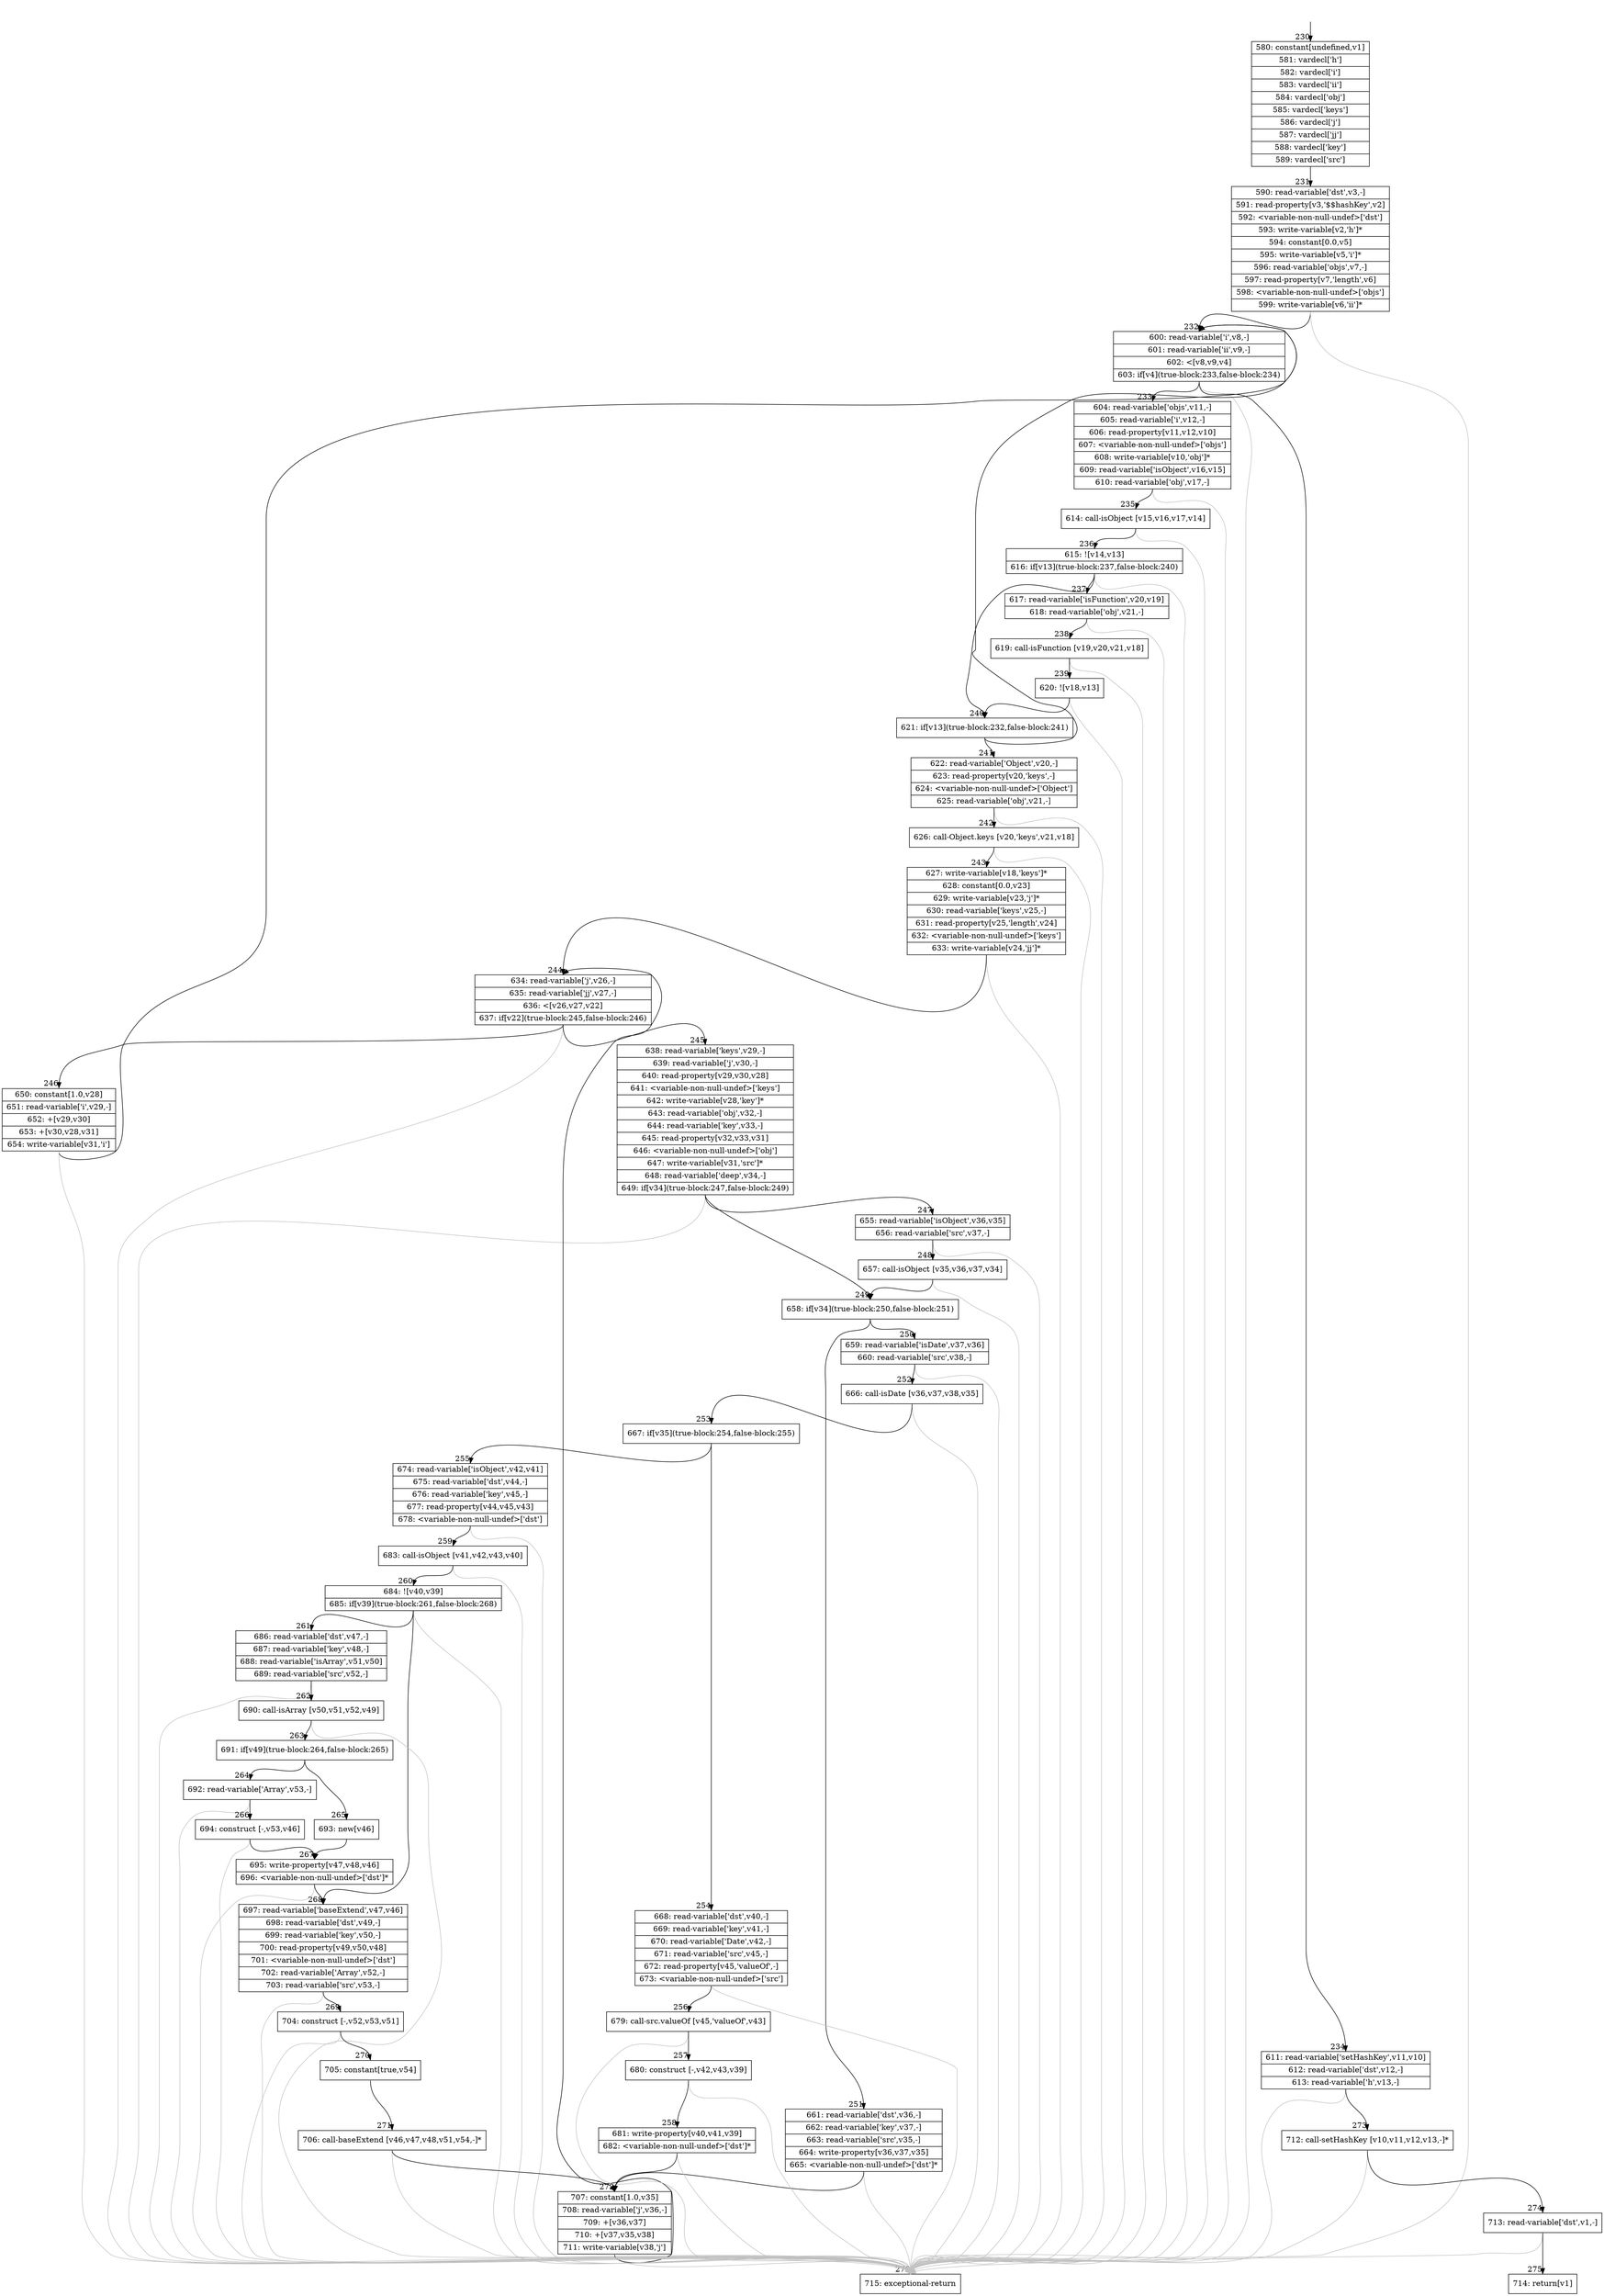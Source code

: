 digraph {
rankdir="TD"
BB_entry18[shape=none,label=""];
BB_entry18 -> BB230 [tailport=s, headport=n, headlabel="    230"]
BB230 [shape=record label="{580: constant[undefined,v1]|581: vardecl['h']|582: vardecl['i']|583: vardecl['ii']|584: vardecl['obj']|585: vardecl['keys']|586: vardecl['j']|587: vardecl['jj']|588: vardecl['key']|589: vardecl['src']}" ] 
BB230 -> BB231 [tailport=s, headport=n, headlabel="      231"]
BB231 [shape=record label="{590: read-variable['dst',v3,-]|591: read-property[v3,'$$hashKey',v2]|592: \<variable-non-null-undef\>['dst']|593: write-variable[v2,'h']*|594: constant[0.0,v5]|595: write-variable[v5,'i']*|596: read-variable['objs',v7,-]|597: read-property[v7,'length',v6]|598: \<variable-non-null-undef\>['objs']|599: write-variable[v6,'ii']*}" ] 
BB231 -> BB232 [tailport=s, headport=n, headlabel="      232"]
BB231 -> BB276 [tailport=s, headport=n, color=gray, headlabel="      276"]
BB232 [shape=record label="{600: read-variable['i',v8,-]|601: read-variable['ii',v9,-]|602: \<[v8,v9,v4]|603: if[v4](true-block:233,false-block:234)}" ] 
BB232 -> BB233 [tailport=s, headport=n, headlabel="      233"]
BB232 -> BB234 [tailport=s, headport=n, headlabel="      234"]
BB232 -> BB276 [tailport=s, headport=n, color=gray]
BB233 [shape=record label="{604: read-variable['objs',v11,-]|605: read-variable['i',v12,-]|606: read-property[v11,v12,v10]|607: \<variable-non-null-undef\>['objs']|608: write-variable[v10,'obj']*|609: read-variable['isObject',v16,v15]|610: read-variable['obj',v17,-]}" ] 
BB233 -> BB235 [tailport=s, headport=n, headlabel="      235"]
BB233 -> BB276 [tailport=s, headport=n, color=gray]
BB234 [shape=record label="{611: read-variable['setHashKey',v11,v10]|612: read-variable['dst',v12,-]|613: read-variable['h',v13,-]}" ] 
BB234 -> BB273 [tailport=s, headport=n, headlabel="      273"]
BB234 -> BB276 [tailport=s, headport=n, color=gray]
BB235 [shape=record label="{614: call-isObject [v15,v16,v17,v14]}" ] 
BB235 -> BB236 [tailport=s, headport=n, headlabel="      236"]
BB235 -> BB276 [tailport=s, headport=n, color=gray]
BB236 [shape=record label="{615: ![v14,v13]|616: if[v13](true-block:237,false-block:240)}" ] 
BB236 -> BB240 [tailport=s, headport=n, headlabel="      240"]
BB236 -> BB237 [tailport=s, headport=n, headlabel="      237"]
BB236 -> BB276 [tailport=s, headport=n, color=gray]
BB237 [shape=record label="{617: read-variable['isFunction',v20,v19]|618: read-variable['obj',v21,-]}" ] 
BB237 -> BB238 [tailport=s, headport=n, headlabel="      238"]
BB237 -> BB276 [tailport=s, headport=n, color=gray]
BB238 [shape=record label="{619: call-isFunction [v19,v20,v21,v18]}" ] 
BB238 -> BB239 [tailport=s, headport=n, headlabel="      239"]
BB238 -> BB276 [tailport=s, headport=n, color=gray]
BB239 [shape=record label="{620: ![v18,v13]}" ] 
BB239 -> BB240 [tailport=s, headport=n]
BB239 -> BB276 [tailport=s, headport=n, color=gray]
BB240 [shape=record label="{621: if[v13](true-block:232,false-block:241)}" ] 
BB240 -> BB232 [tailport=s, headport=n]
BB240 -> BB241 [tailport=s, headport=n, headlabel="      241"]
BB241 [shape=record label="{622: read-variable['Object',v20,-]|623: read-property[v20,'keys',-]|624: \<variable-non-null-undef\>['Object']|625: read-variable['obj',v21,-]}" ] 
BB241 -> BB242 [tailport=s, headport=n, headlabel="      242"]
BB241 -> BB276 [tailport=s, headport=n, color=gray]
BB242 [shape=record label="{626: call-Object.keys [v20,'keys',v21,v18]}" ] 
BB242 -> BB243 [tailport=s, headport=n, headlabel="      243"]
BB242 -> BB276 [tailport=s, headport=n, color=gray]
BB243 [shape=record label="{627: write-variable[v18,'keys']*|628: constant[0.0,v23]|629: write-variable[v23,'j']*|630: read-variable['keys',v25,-]|631: read-property[v25,'length',v24]|632: \<variable-non-null-undef\>['keys']|633: write-variable[v24,'jj']*}" ] 
BB243 -> BB244 [tailport=s, headport=n, headlabel="      244"]
BB243 -> BB276 [tailport=s, headport=n, color=gray]
BB244 [shape=record label="{634: read-variable['j',v26,-]|635: read-variable['jj',v27,-]|636: \<[v26,v27,v22]|637: if[v22](true-block:245,false-block:246)}" ] 
BB244 -> BB245 [tailport=s, headport=n, headlabel="      245"]
BB244 -> BB246 [tailport=s, headport=n, headlabel="      246"]
BB244 -> BB276 [tailport=s, headport=n, color=gray]
BB245 [shape=record label="{638: read-variable['keys',v29,-]|639: read-variable['j',v30,-]|640: read-property[v29,v30,v28]|641: \<variable-non-null-undef\>['keys']|642: write-variable[v28,'key']*|643: read-variable['obj',v32,-]|644: read-variable['key',v33,-]|645: read-property[v32,v33,v31]|646: \<variable-non-null-undef\>['obj']|647: write-variable[v31,'src']*|648: read-variable['deep',v34,-]|649: if[v34](true-block:247,false-block:249)}" ] 
BB245 -> BB249 [tailport=s, headport=n, headlabel="      249"]
BB245 -> BB247 [tailport=s, headport=n, headlabel="      247"]
BB245 -> BB276 [tailport=s, headport=n, color=gray]
BB246 [shape=record label="{650: constant[1.0,v28]|651: read-variable['i',v29,-]|652: +[v29,v30]|653: +[v30,v28,v31]|654: write-variable[v31,'i']}" ] 
BB246 -> BB232 [tailport=s, headport=n]
BB246 -> BB276 [tailport=s, headport=n, color=gray]
BB247 [shape=record label="{655: read-variable['isObject',v36,v35]|656: read-variable['src',v37,-]}" ] 
BB247 -> BB248 [tailport=s, headport=n, headlabel="      248"]
BB247 -> BB276 [tailport=s, headport=n, color=gray]
BB248 [shape=record label="{657: call-isObject [v35,v36,v37,v34]}" ] 
BB248 -> BB249 [tailport=s, headport=n]
BB248 -> BB276 [tailport=s, headport=n, color=gray]
BB249 [shape=record label="{658: if[v34](true-block:250,false-block:251)}" ] 
BB249 -> BB250 [tailport=s, headport=n, headlabel="      250"]
BB249 -> BB251 [tailport=s, headport=n, headlabel="      251"]
BB250 [shape=record label="{659: read-variable['isDate',v37,v36]|660: read-variable['src',v38,-]}" ] 
BB250 -> BB252 [tailport=s, headport=n, headlabel="      252"]
BB250 -> BB276 [tailport=s, headport=n, color=gray]
BB251 [shape=record label="{661: read-variable['dst',v36,-]|662: read-variable['key',v37,-]|663: read-variable['src',v35,-]|664: write-property[v36,v37,v35]|665: \<variable-non-null-undef\>['dst']*}" ] 
BB251 -> BB272 [tailport=s, headport=n, headlabel="      272"]
BB251 -> BB276 [tailport=s, headport=n, color=gray]
BB252 [shape=record label="{666: call-isDate [v36,v37,v38,v35]}" ] 
BB252 -> BB253 [tailport=s, headport=n, headlabel="      253"]
BB252 -> BB276 [tailport=s, headport=n, color=gray]
BB253 [shape=record label="{667: if[v35](true-block:254,false-block:255)}" ] 
BB253 -> BB254 [tailport=s, headport=n, headlabel="      254"]
BB253 -> BB255 [tailport=s, headport=n, headlabel="      255"]
BB254 [shape=record label="{668: read-variable['dst',v40,-]|669: read-variable['key',v41,-]|670: read-variable['Date',v42,-]|671: read-variable['src',v45,-]|672: read-property[v45,'valueOf',-]|673: \<variable-non-null-undef\>['src']}" ] 
BB254 -> BB256 [tailport=s, headport=n, headlabel="      256"]
BB254 -> BB276 [tailport=s, headport=n, color=gray]
BB255 [shape=record label="{674: read-variable['isObject',v42,v41]|675: read-variable['dst',v44,-]|676: read-variable['key',v45,-]|677: read-property[v44,v45,v43]|678: \<variable-non-null-undef\>['dst']}" ] 
BB255 -> BB259 [tailport=s, headport=n, headlabel="      259"]
BB255 -> BB276 [tailport=s, headport=n, color=gray]
BB256 [shape=record label="{679: call-src.valueOf [v45,'valueOf',v43]}" ] 
BB256 -> BB257 [tailport=s, headport=n, headlabel="      257"]
BB256 -> BB276 [tailport=s, headport=n, color=gray]
BB257 [shape=record label="{680: construct [-,v42,v43,v39]}" ] 
BB257 -> BB258 [tailport=s, headport=n, headlabel="      258"]
BB257 -> BB276 [tailport=s, headport=n, color=gray]
BB258 [shape=record label="{681: write-property[v40,v41,v39]|682: \<variable-non-null-undef\>['dst']*}" ] 
BB258 -> BB272 [tailport=s, headport=n]
BB258 -> BB276 [tailport=s, headport=n, color=gray]
BB259 [shape=record label="{683: call-isObject [v41,v42,v43,v40]}" ] 
BB259 -> BB260 [tailport=s, headport=n, headlabel="      260"]
BB259 -> BB276 [tailport=s, headport=n, color=gray]
BB260 [shape=record label="{684: ![v40,v39]|685: if[v39](true-block:261,false-block:268)}" ] 
BB260 -> BB261 [tailport=s, headport=n, headlabel="      261"]
BB260 -> BB268 [tailport=s, headport=n, headlabel="      268"]
BB260 -> BB276 [tailport=s, headport=n, color=gray]
BB261 [shape=record label="{686: read-variable['dst',v47,-]|687: read-variable['key',v48,-]|688: read-variable['isArray',v51,v50]|689: read-variable['src',v52,-]}" ] 
BB261 -> BB262 [tailport=s, headport=n, headlabel="      262"]
BB261 -> BB276 [tailport=s, headport=n, color=gray]
BB262 [shape=record label="{690: call-isArray [v50,v51,v52,v49]}" ] 
BB262 -> BB263 [tailport=s, headport=n, headlabel="      263"]
BB262 -> BB276 [tailport=s, headport=n, color=gray]
BB263 [shape=record label="{691: if[v49](true-block:264,false-block:265)}" ] 
BB263 -> BB264 [tailport=s, headport=n, headlabel="      264"]
BB263 -> BB265 [tailport=s, headport=n, headlabel="      265"]
BB264 [shape=record label="{692: read-variable['Array',v53,-]}" ] 
BB264 -> BB266 [tailport=s, headport=n, headlabel="      266"]
BB264 -> BB276 [tailport=s, headport=n, color=gray]
BB265 [shape=record label="{693: new[v46]}" ] 
BB265 -> BB267 [tailport=s, headport=n, headlabel="      267"]
BB266 [shape=record label="{694: construct [-,v53,v46]}" ] 
BB266 -> BB267 [tailport=s, headport=n]
BB266 -> BB276 [tailport=s, headport=n, color=gray]
BB267 [shape=record label="{695: write-property[v47,v48,v46]|696: \<variable-non-null-undef\>['dst']*}" ] 
BB267 -> BB268 [tailport=s, headport=n]
BB267 -> BB276 [tailport=s, headport=n, color=gray]
BB268 [shape=record label="{697: read-variable['baseExtend',v47,v46]|698: read-variable['dst',v49,-]|699: read-variable['key',v50,-]|700: read-property[v49,v50,v48]|701: \<variable-non-null-undef\>['dst']|702: read-variable['Array',v52,-]|703: read-variable['src',v53,-]}" ] 
BB268 -> BB269 [tailport=s, headport=n, headlabel="      269"]
BB268 -> BB276 [tailport=s, headport=n, color=gray]
BB269 [shape=record label="{704: construct [-,v52,v53,v51]}" ] 
BB269 -> BB270 [tailport=s, headport=n, headlabel="      270"]
BB269 -> BB276 [tailport=s, headport=n, color=gray]
BB270 [shape=record label="{705: constant[true,v54]}" ] 
BB270 -> BB271 [tailport=s, headport=n, headlabel="      271"]
BB271 [shape=record label="{706: call-baseExtend [v46,v47,v48,v51,v54,-]*}" ] 
BB271 -> BB272 [tailport=s, headport=n]
BB271 -> BB276 [tailport=s, headport=n, color=gray]
BB272 [shape=record label="{707: constant[1.0,v35]|708: read-variable['j',v36,-]|709: +[v36,v37]|710: +[v37,v35,v38]|711: write-variable[v38,'j']}" ] 
BB272 -> BB244 [tailport=s, headport=n]
BB272 -> BB276 [tailport=s, headport=n, color=gray]
BB273 [shape=record label="{712: call-setHashKey [v10,v11,v12,v13,-]*}" ] 
BB273 -> BB274 [tailport=s, headport=n, headlabel="      274"]
BB273 -> BB276 [tailport=s, headport=n, color=gray]
BB274 [shape=record label="{713: read-variable['dst',v1,-]}" ] 
BB274 -> BB275 [tailport=s, headport=n, headlabel="      275"]
BB274 -> BB276 [tailport=s, headport=n, color=gray]
BB275 [shape=record label="{714: return[v1]}" ] 
BB276 [shape=record label="{715: exceptional-return}" ] 
//#$~ 437
}
